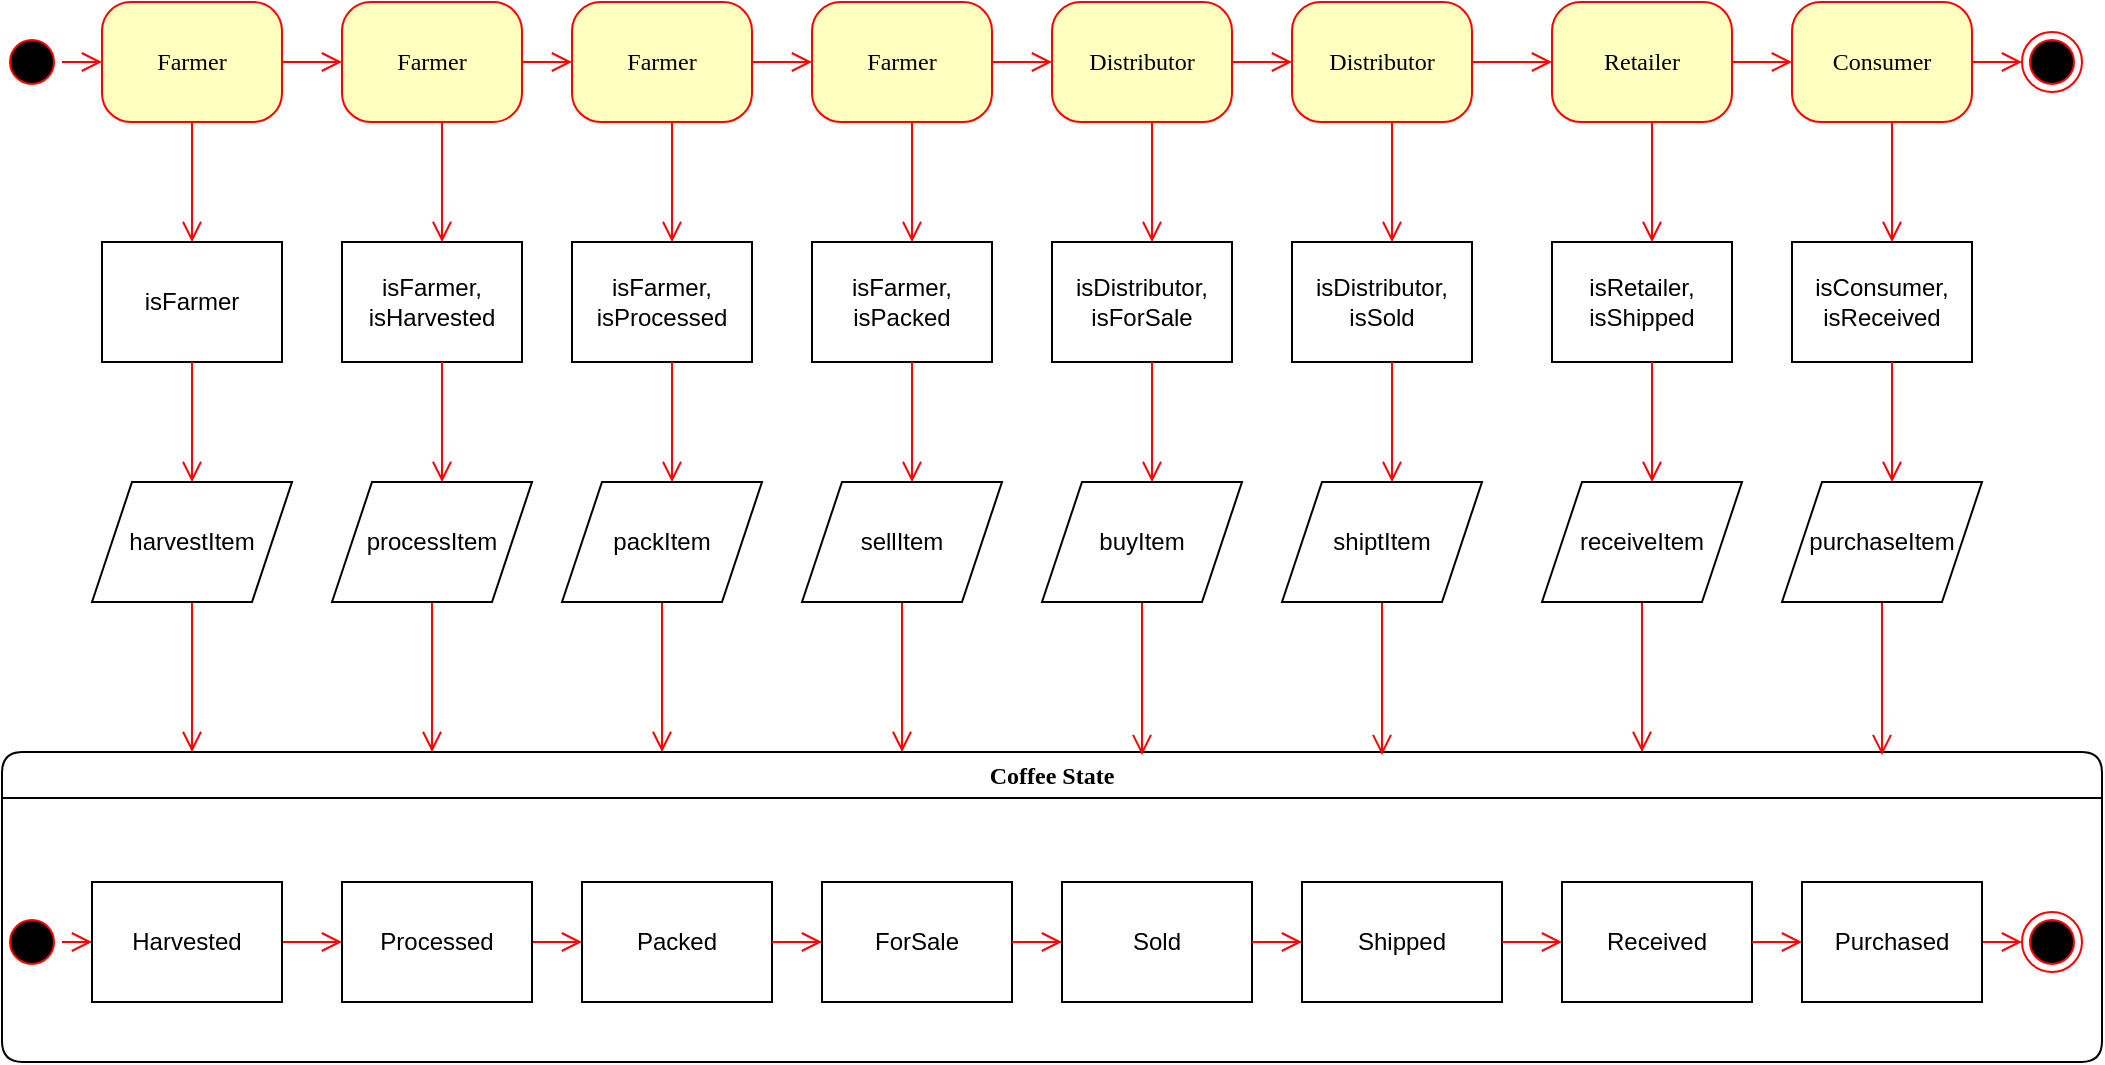 <mxfile version="18.1.3" type="device"><diagram name="Page-1" id="58cdce13-f638-feb5-8d6f-7d28b1aa9fa0"><mxGraphModel dx="1422" dy="839" grid="1" gridSize="10" guides="1" tooltips="1" connect="1" arrows="1" fold="1" page="1" pageScale="1" pageWidth="1100" pageHeight="850" background="none" math="0" shadow="0"><root><mxCell id="0"/><mxCell id="1" parent="0"/><mxCell id="382b91b5511bd0f7-1" value="" style="ellipse;html=1;shape=startState;fillColor=#000000;strokeColor=#ff0000;rounded=1;shadow=0;comic=0;labelBackgroundColor=none;fontFamily=Verdana;fontSize=12;fontColor=#000000;align=center;direction=south;" parent="1" vertex="1"><mxGeometry x="30" y="135" width="30" height="30" as="geometry"/></mxCell><mxCell id="382b91b5511bd0f7-6" value="Farmer" style="rounded=1;whiteSpace=wrap;html=1;arcSize=24;fillColor=#ffffc0;strokeColor=#ff0000;shadow=0;comic=0;labelBackgroundColor=none;fontFamily=Verdana;fontSize=12;fontColor=#000000;align=center;" parent="1" vertex="1"><mxGeometry x="80" y="120" width="90" height="60" as="geometry"/></mxCell><mxCell id="3cde6dad864a17aa-4" style="edgeStyle=orthogonalEdgeStyle;html=1;exitX=1;exitY=0.5;entryX=0;entryY=0.5;labelBackgroundColor=none;endArrow=open;endSize=8;strokeColor=#ff0000;fontFamily=Verdana;fontSize=12;align=left;entryDx=0;entryDy=0;exitDx=0;exitDy=0;" parent="1" source="zVZKpQzYGO2M6vfpIB50-75" target="F55QD8mm6yHHRJqeiIwe-1" edge="1"><mxGeometry relative="1" as="geometry"><Array as="points"/><mxPoint x="990" y="150" as="sourcePoint"/></mxGeometry></mxCell><mxCell id="2a3bc250acf0617d-7" value="Coffee State" style="swimlane;whiteSpace=wrap;html=1;rounded=1;shadow=0;comic=0;labelBackgroundColor=none;strokeWidth=1;fontFamily=Verdana;fontSize=12;align=center;" parent="1" vertex="1"><mxGeometry x="30" y="495" width="1050" height="155" as="geometry"/></mxCell><mxCell id="3cde6dad864a17aa-10" style="edgeStyle=elbowEdgeStyle;html=1;labelBackgroundColor=none;endArrow=open;endSize=8;strokeColor=#ff0000;fontFamily=Verdana;fontSize=12;align=left;entryX=0;entryY=0.5;entryDx=0;entryDy=0;exitX=1;exitY=0.5;exitDx=0;exitDy=0;" parent="2a3bc250acf0617d-7" source="F55QD8mm6yHHRJqeiIwe-2" target="F55QD8mm6yHHRJqeiIwe-3" edge="1"><mxGeometry relative="1" as="geometry"><mxPoint x="335" y="95" as="sourcePoint"/><mxPoint x="375" y="95" as="targetPoint"/></mxGeometry></mxCell><mxCell id="24f968d109e7d6b4-3" value="" style="ellipse;html=1;shape=endState;fillColor=#000000;strokeColor=#ff0000;rounded=1;shadow=0;comic=0;labelBackgroundColor=none;fontFamily=Verdana;fontSize=12;fontColor=#000000;align=center;" parent="2a3bc250acf0617d-7" vertex="1"><mxGeometry x="1010" y="80" width="30" height="30" as="geometry"/></mxCell><mxCell id="3cde6dad864a17aa-9" style="edgeStyle=elbowEdgeStyle;html=1;labelBackgroundColor=none;endArrow=open;endSize=8;strokeColor=#ff0000;fontFamily=Verdana;fontSize=12;align=left;entryX=0;entryY=0.5;entryDx=0;entryDy=0;" parent="2a3bc250acf0617d-7" source="2a3bc250acf0617d-3" target="F55QD8mm6yHHRJqeiIwe-2" edge="1"><mxGeometry relative="1" as="geometry"><mxPoint x="165" y="95" as="targetPoint"/></mxGeometry></mxCell><mxCell id="2a3bc250acf0617d-3" value="" style="ellipse;html=1;shape=startState;fillColor=#000000;strokeColor=#ff0000;rounded=1;shadow=0;comic=0;labelBackgroundColor=none;fontFamily=Verdana;fontSize=12;fontColor=#000000;align=center;direction=south;" parent="2a3bc250acf0617d-7" vertex="1"><mxGeometry y="80" width="30" height="30" as="geometry"/></mxCell><mxCell id="3cde6dad864a17aa-11" style="edgeStyle=elbowEdgeStyle;html=1;labelBackgroundColor=none;endArrow=open;endSize=8;strokeColor=#ff0000;fontFamily=Verdana;fontSize=12;align=left;exitX=1;exitY=0.5;exitDx=0;exitDy=0;entryX=0;entryY=0.5;entryDx=0;entryDy=0;" parent="2a3bc250acf0617d-7" source="F55QD8mm6yHHRJqeiIwe-3" target="F55QD8mm6yHHRJqeiIwe-4" edge="1"><mxGeometry relative="1" as="geometry"><mxPoint x="520" y="95" as="sourcePoint"/><mxPoint x="585" y="95" as="targetPoint"/></mxGeometry></mxCell><mxCell id="3cde6dad864a17aa-12" style="edgeStyle=elbowEdgeStyle;html=1;labelBackgroundColor=none;endArrow=open;endSize=8;strokeColor=#ff0000;fontFamily=Verdana;fontSize=12;align=left;exitX=1;exitY=0.5;exitDx=0;exitDy=0;" parent="2a3bc250acf0617d-7" source="zVZKpQzYGO2M6vfpIB50-3" target="24f968d109e7d6b4-3" edge="1"><mxGeometry relative="1" as="geometry"><mxPoint x="705" y="95" as="sourcePoint"/></mxGeometry></mxCell><mxCell id="F55QD8mm6yHHRJqeiIwe-2" value="Harvested" style="rounded=0;whiteSpace=wrap;html=1;" parent="2a3bc250acf0617d-7" vertex="1"><mxGeometry x="45" y="65" width="95" height="60" as="geometry"/></mxCell><mxCell id="F55QD8mm6yHHRJqeiIwe-3" value="Processed" style="rounded=0;whiteSpace=wrap;html=1;" parent="2a3bc250acf0617d-7" vertex="1"><mxGeometry x="170" y="65" width="95" height="60" as="geometry"/></mxCell><mxCell id="F55QD8mm6yHHRJqeiIwe-4" value="Packed" style="rounded=0;whiteSpace=wrap;html=1;" parent="2a3bc250acf0617d-7" vertex="1"><mxGeometry x="290" y="65" width="95" height="60" as="geometry"/></mxCell><mxCell id="zVZKpQzYGO2M6vfpIB50-1" value="ForSale" style="rounded=0;whiteSpace=wrap;html=1;" parent="2a3bc250acf0617d-7" vertex="1"><mxGeometry x="410" y="65" width="95" height="60" as="geometry"/></mxCell><mxCell id="zVZKpQzYGO2M6vfpIB50-3" value="Purchased" style="rounded=0;whiteSpace=wrap;html=1;" parent="2a3bc250acf0617d-7" vertex="1"><mxGeometry x="900" y="65" width="90" height="60" as="geometry"/></mxCell><mxCell id="zVZKpQzYGO2M6vfpIB50-4" value="Sold" style="rounded=0;whiteSpace=wrap;html=1;" parent="2a3bc250acf0617d-7" vertex="1"><mxGeometry x="530" y="65" width="95" height="60" as="geometry"/></mxCell><mxCell id="zVZKpQzYGO2M6vfpIB50-6" style="edgeStyle=elbowEdgeStyle;html=1;labelBackgroundColor=none;endArrow=open;endSize=8;strokeColor=#ff0000;fontFamily=Verdana;fontSize=12;align=left;exitX=1;exitY=0.5;exitDx=0;exitDy=0;entryX=0;entryY=0.5;entryDx=0;entryDy=0;" parent="2a3bc250acf0617d-7" source="F55QD8mm6yHHRJqeiIwe-4" target="zVZKpQzYGO2M6vfpIB50-1" edge="1"><mxGeometry relative="1" as="geometry"><mxPoint x="315" y="105" as="sourcePoint"/><mxPoint x="335" y="105" as="targetPoint"/><Array as="points"/></mxGeometry></mxCell><mxCell id="zVZKpQzYGO2M6vfpIB50-7" style="edgeStyle=elbowEdgeStyle;html=1;labelBackgroundColor=none;endArrow=open;endSize=8;strokeColor=#ff0000;fontFamily=Verdana;fontSize=12;align=left;entryX=0;entryY=0.5;entryDx=0;entryDy=0;exitX=1;exitY=0.5;exitDx=0;exitDy=0;" parent="2a3bc250acf0617d-7" source="zVZKpQzYGO2M6vfpIB50-1" target="zVZKpQzYGO2M6vfpIB50-4" edge="1"><mxGeometry relative="1" as="geometry"><mxPoint x="650" y="95" as="sourcePoint"/><mxPoint x="540" y="105" as="targetPoint"/><Array as="points"/></mxGeometry></mxCell><mxCell id="zVZKpQzYGO2M6vfpIB50-8" value="Received" style="rounded=0;whiteSpace=wrap;html=1;" parent="2a3bc250acf0617d-7" vertex="1"><mxGeometry x="780" y="65" width="95" height="60" as="geometry"/></mxCell><mxCell id="zVZKpQzYGO2M6vfpIB50-9" value="Shipped" style="rounded=0;whiteSpace=wrap;html=1;" parent="2a3bc250acf0617d-7" vertex="1"><mxGeometry x="650" y="65" width="100" height="60" as="geometry"/></mxCell><mxCell id="zVZKpQzYGO2M6vfpIB50-10" style="edgeStyle=elbowEdgeStyle;html=1;labelBackgroundColor=none;endArrow=open;endSize=8;strokeColor=#ff0000;fontFamily=Verdana;fontSize=12;align=left;entryX=0;entryY=0.5;entryDx=0;entryDy=0;exitX=1;exitY=0.5;exitDx=0;exitDy=0;" parent="2a3bc250acf0617d-7" source="zVZKpQzYGO2M6vfpIB50-8" target="zVZKpQzYGO2M6vfpIB50-3" edge="1"><mxGeometry relative="1" as="geometry"><mxPoint x="570" y="105" as="sourcePoint"/><mxPoint x="615" y="105" as="targetPoint"/><Array as="points"/></mxGeometry></mxCell><mxCell id="zVZKpQzYGO2M6vfpIB50-14" style="edgeStyle=elbowEdgeStyle;html=1;labelBackgroundColor=none;endArrow=open;endSize=8;strokeColor=#ff0000;fontFamily=Verdana;fontSize=12;align=left;entryX=0;entryY=0.5;entryDx=0;entryDy=0;exitX=1;exitY=0.5;exitDx=0;exitDy=0;" parent="2a3bc250acf0617d-7" source="zVZKpQzYGO2M6vfpIB50-9" target="zVZKpQzYGO2M6vfpIB50-8" edge="1"><mxGeometry relative="1" as="geometry"><mxPoint x="525" y="115" as="sourcePoint"/><mxPoint x="550" y="115" as="targetPoint"/><Array as="points"/></mxGeometry></mxCell><mxCell id="zVZKpQzYGO2M6vfpIB50-13" style="edgeStyle=elbowEdgeStyle;html=1;labelBackgroundColor=none;endArrow=open;endSize=8;strokeColor=#ff0000;fontFamily=Verdana;fontSize=12;align=left;entryX=0;entryY=0.5;entryDx=0;entryDy=0;exitX=1;exitY=0.5;exitDx=0;exitDy=0;" parent="2a3bc250acf0617d-7" source="zVZKpQzYGO2M6vfpIB50-4" target="zVZKpQzYGO2M6vfpIB50-9" edge="1"><mxGeometry relative="1" as="geometry"><mxPoint x="610" y="165" as="sourcePoint"/><mxPoint x="540" y="105" as="targetPoint"/><Array as="points"/></mxGeometry></mxCell><mxCell id="2a3bc250acf0617d-9" style="edgeStyle=orthogonalEdgeStyle;html=1;labelBackgroundColor=none;endArrow=open;endSize=8;strokeColor=#ff0000;fontFamily=Verdana;fontSize=12;align=left;" parent="1" source="382b91b5511bd0f7-1" target="382b91b5511bd0f7-6" edge="1"><mxGeometry relative="1" as="geometry"/></mxCell><mxCell id="3cde6dad864a17aa-8" style="edgeStyle=elbowEdgeStyle;html=1;labelBackgroundColor=none;endArrow=open;endSize=8;strokeColor=#ff0000;fontFamily=Verdana;fontSize=12;align=left;exitX=0.5;exitY=1;exitDx=0;exitDy=0;" parent="1" source="F55QD8mm6yHHRJqeiIwe-20" target="2a3bc250acf0617d-7" edge="1"><mxGeometry relative="1" as="geometry"><mxPoint x="270" y="410" as="sourcePoint"/><mxPoint x="350" y="390" as="targetPoint"/><Array as="points"><mxPoint x="125" y="440"/><mxPoint x="140" y="450"/><mxPoint x="300" y="460"/><mxPoint x="310" y="460"/><mxPoint x="290" y="450"/></Array></mxGeometry></mxCell><mxCell id="F55QD8mm6yHHRJqeiIwe-1" value="" style="ellipse;html=1;shape=endState;fillColor=#000000;strokeColor=#ff0000;rounded=1;shadow=0;comic=0;labelBackgroundColor=none;fontFamily=Verdana;fontSize=12;fontColor=#000000;align=center;" parent="1" vertex="1"><mxGeometry x="1040" y="135" width="30" height="30" as="geometry"/></mxCell><mxCell id="F55QD8mm6yHHRJqeiIwe-19" value="isFarmer" style="rounded=0;whiteSpace=wrap;html=1;" parent="1" vertex="1"><mxGeometry x="80" y="240" width="90" height="60" as="geometry"/></mxCell><mxCell id="F55QD8mm6yHHRJqeiIwe-20" value="harvestItem" style="shape=parallelogram;perimeter=parallelogramPerimeter;whiteSpace=wrap;html=1;fixedSize=1;" parent="1" vertex="1"><mxGeometry x="75" y="360" width="100" height="60" as="geometry"/></mxCell><mxCell id="F55QD8mm6yHHRJqeiIwe-22" style="edgeStyle=elbowEdgeStyle;html=1;labelBackgroundColor=none;endArrow=open;endSize=8;strokeColor=#ff0000;fontFamily=Verdana;fontSize=12;align=left;exitX=0.5;exitY=1;exitDx=0;exitDy=0;entryX=0.5;entryY=0;entryDx=0;entryDy=0;" parent="1" source="F55QD8mm6yHHRJqeiIwe-19" target="F55QD8mm6yHHRJqeiIwe-20" edge="1"><mxGeometry relative="1" as="geometry"><mxPoint x="390" y="270" as="sourcePoint"/><mxPoint x="150" y="350" as="targetPoint"/><Array as="points"/></mxGeometry></mxCell><mxCell id="F55QD8mm6yHHRJqeiIwe-23" style="edgeStyle=elbowEdgeStyle;html=1;labelBackgroundColor=none;endArrow=open;endSize=8;strokeColor=#ff0000;fontFamily=Verdana;fontSize=12;align=left;exitX=0.5;exitY=1;exitDx=0;exitDy=0;entryX=0.5;entryY=0;entryDx=0;entryDy=0;" parent="1" source="382b91b5511bd0f7-6" target="F55QD8mm6yHHRJqeiIwe-19" edge="1"><mxGeometry relative="1" as="geometry"><mxPoint x="299.5" y="180" as="sourcePoint"/><mxPoint x="299.5" y="230" as="targetPoint"/><Array as="points"/></mxGeometry></mxCell><mxCell id="zVZKpQzYGO2M6vfpIB50-21" value="Farmer" style="rounded=1;whiteSpace=wrap;html=1;arcSize=24;fillColor=#ffffc0;strokeColor=#ff0000;shadow=0;comic=0;labelBackgroundColor=none;fontFamily=Verdana;fontSize=12;fontColor=#000000;align=center;" parent="1" vertex="1"><mxGeometry x="200" y="120" width="90" height="60" as="geometry"/></mxCell><mxCell id="zVZKpQzYGO2M6vfpIB50-22" style="edgeStyle=elbowEdgeStyle;html=1;labelBackgroundColor=none;endArrow=open;endSize=8;strokeColor=#ff0000;fontFamily=Verdana;fontSize=12;align=left;exitX=0.5;exitY=1;exitDx=0;exitDy=0;" parent="1" source="zVZKpQzYGO2M6vfpIB50-24" target="2a3bc250acf0617d-7" edge="1"><mxGeometry relative="1" as="geometry"><mxPoint x="230" y="430" as="sourcePoint"/><mxPoint x="260" y="470" as="targetPoint"/><Array as="points"><mxPoint x="245" y="450"/><mxPoint x="270" y="450"/><mxPoint x="240" y="460"/><mxPoint x="240" y="460"/><mxPoint x="250" y="450"/><mxPoint x="270" y="460"/><mxPoint x="280" y="460"/><mxPoint x="260" y="450"/></Array></mxGeometry></mxCell><mxCell id="zVZKpQzYGO2M6vfpIB50-23" value="isFarmer,&lt;br&gt;isHarvested" style="rounded=0;whiteSpace=wrap;html=1;" parent="1" vertex="1"><mxGeometry x="200" y="240" width="90" height="60" as="geometry"/></mxCell><mxCell id="zVZKpQzYGO2M6vfpIB50-24" value="processItem" style="shape=parallelogram;perimeter=parallelogramPerimeter;whiteSpace=wrap;html=1;fixedSize=1;" parent="1" vertex="1"><mxGeometry x="195" y="360" width="100" height="60" as="geometry"/></mxCell><mxCell id="zVZKpQzYGO2M6vfpIB50-25" style="edgeStyle=elbowEdgeStyle;html=1;labelBackgroundColor=none;endArrow=open;endSize=8;strokeColor=#ff0000;fontFamily=Verdana;fontSize=12;align=left;" parent="1" source="zVZKpQzYGO2M6vfpIB50-23" edge="1"><mxGeometry relative="1" as="geometry"><mxPoint x="260" y="320" as="sourcePoint"/><mxPoint x="250" y="360" as="targetPoint"/><Array as="points"><mxPoint x="250" y="330"/></Array></mxGeometry></mxCell><mxCell id="zVZKpQzYGO2M6vfpIB50-26" style="edgeStyle=elbowEdgeStyle;html=1;labelBackgroundColor=none;endArrow=open;endSize=8;strokeColor=#ff0000;fontFamily=Verdana;fontSize=12;align=left;" parent="1" edge="1"><mxGeometry relative="1" as="geometry"><mxPoint x="250" y="180" as="sourcePoint"/><mxPoint x="250" y="240" as="targetPoint"/><Array as="points"><mxPoint x="250" y="210"/></Array></mxGeometry></mxCell><mxCell id="zVZKpQzYGO2M6vfpIB50-33" value="Farmer" style="rounded=1;whiteSpace=wrap;html=1;arcSize=24;fillColor=#ffffc0;strokeColor=#ff0000;shadow=0;comic=0;labelBackgroundColor=none;fontFamily=Verdana;fontSize=12;fontColor=#000000;align=center;" parent="1" vertex="1"><mxGeometry x="315" y="120" width="90" height="60" as="geometry"/></mxCell><mxCell id="zVZKpQzYGO2M6vfpIB50-34" style="edgeStyle=elbowEdgeStyle;html=1;labelBackgroundColor=none;endArrow=open;endSize=8;strokeColor=#ff0000;fontFamily=Verdana;fontSize=12;align=left;exitX=0.5;exitY=1;exitDx=0;exitDy=0;entryX=0.315;entryY=0;entryDx=0;entryDy=0;entryPerimeter=0;" parent="1" source="zVZKpQzYGO2M6vfpIB50-36" target="2a3bc250acf0617d-7" edge="1"><mxGeometry relative="1" as="geometry"><mxPoint x="345" y="430" as="sourcePoint"/><mxPoint x="360" y="480" as="targetPoint"/><Array as="points"><mxPoint x="360" y="460"/><mxPoint x="385" y="460"/><mxPoint x="395" y="460"/><mxPoint x="375" y="450"/></Array></mxGeometry></mxCell><mxCell id="zVZKpQzYGO2M6vfpIB50-35" value="isFarmer,&lt;br&gt;isProcessed" style="rounded=0;whiteSpace=wrap;html=1;" parent="1" vertex="1"><mxGeometry x="315" y="240" width="90" height="60" as="geometry"/></mxCell><mxCell id="zVZKpQzYGO2M6vfpIB50-36" value="packItem" style="shape=parallelogram;perimeter=parallelogramPerimeter;whiteSpace=wrap;html=1;fixedSize=1;" parent="1" vertex="1"><mxGeometry x="310" y="360" width="100" height="60" as="geometry"/></mxCell><mxCell id="zVZKpQzYGO2M6vfpIB50-37" style="edgeStyle=elbowEdgeStyle;html=1;labelBackgroundColor=none;endArrow=open;endSize=8;strokeColor=#ff0000;fontFamily=Verdana;fontSize=12;align=left;" parent="1" source="zVZKpQzYGO2M6vfpIB50-35" edge="1"><mxGeometry relative="1" as="geometry"><mxPoint x="375" y="320" as="sourcePoint"/><mxPoint x="365" y="360" as="targetPoint"/><Array as="points"><mxPoint x="365" y="330"/></Array></mxGeometry></mxCell><mxCell id="zVZKpQzYGO2M6vfpIB50-38" style="edgeStyle=elbowEdgeStyle;html=1;labelBackgroundColor=none;endArrow=open;endSize=8;strokeColor=#ff0000;fontFamily=Verdana;fontSize=12;align=left;" parent="1" edge="1"><mxGeometry relative="1" as="geometry"><mxPoint x="365" y="180" as="sourcePoint"/><mxPoint x="365" y="240" as="targetPoint"/><Array as="points"><mxPoint x="365" y="210"/></Array></mxGeometry></mxCell><mxCell id="zVZKpQzYGO2M6vfpIB50-51" value="Farmer" style="rounded=1;whiteSpace=wrap;html=1;arcSize=24;fillColor=#ffffc0;strokeColor=#ff0000;shadow=0;comic=0;labelBackgroundColor=none;fontFamily=Verdana;fontSize=12;fontColor=#000000;align=center;" parent="1" vertex="1"><mxGeometry x="435" y="120" width="90" height="60" as="geometry"/></mxCell><mxCell id="zVZKpQzYGO2M6vfpIB50-52" style="edgeStyle=elbowEdgeStyle;html=1;labelBackgroundColor=none;endArrow=open;endSize=8;strokeColor=#ff0000;fontFamily=Verdana;fontSize=12;align=left;exitX=0.5;exitY=1;exitDx=0;exitDy=0;" parent="1" source="zVZKpQzYGO2M6vfpIB50-54" edge="1"><mxGeometry relative="1" as="geometry"><mxPoint x="465" y="430" as="sourcePoint"/><mxPoint x="480" y="495" as="targetPoint"/><Array as="points"><mxPoint x="480" y="460"/><mxPoint x="485" y="450"/><mxPoint x="505" y="460"/><mxPoint x="515" y="460"/><mxPoint x="495" y="450"/></Array></mxGeometry></mxCell><mxCell id="zVZKpQzYGO2M6vfpIB50-53" value="isFarmer,&lt;br&gt;isPacked" style="rounded=0;whiteSpace=wrap;html=1;" parent="1" vertex="1"><mxGeometry x="435" y="240" width="90" height="60" as="geometry"/></mxCell><mxCell id="zVZKpQzYGO2M6vfpIB50-54" value="sellItem" style="shape=parallelogram;perimeter=parallelogramPerimeter;whiteSpace=wrap;html=1;fixedSize=1;" parent="1" vertex="1"><mxGeometry x="430" y="360" width="100" height="60" as="geometry"/></mxCell><mxCell id="zVZKpQzYGO2M6vfpIB50-55" style="edgeStyle=elbowEdgeStyle;html=1;labelBackgroundColor=none;endArrow=open;endSize=8;strokeColor=#ff0000;fontFamily=Verdana;fontSize=12;align=left;" parent="1" source="zVZKpQzYGO2M6vfpIB50-53" edge="1"><mxGeometry relative="1" as="geometry"><mxPoint x="495" y="320" as="sourcePoint"/><mxPoint x="485" y="360" as="targetPoint"/><Array as="points"><mxPoint x="485" y="330"/></Array></mxGeometry></mxCell><mxCell id="zVZKpQzYGO2M6vfpIB50-56" style="edgeStyle=elbowEdgeStyle;html=1;labelBackgroundColor=none;endArrow=open;endSize=8;strokeColor=#ff0000;fontFamily=Verdana;fontSize=12;align=left;" parent="1" edge="1"><mxGeometry relative="1" as="geometry"><mxPoint x="485" y="180" as="sourcePoint"/><mxPoint x="485" y="240" as="targetPoint"/><Array as="points"><mxPoint x="485" y="210"/></Array></mxGeometry></mxCell><mxCell id="zVZKpQzYGO2M6vfpIB50-57" value="Distributor" style="rounded=1;whiteSpace=wrap;html=1;arcSize=24;fillColor=#ffffc0;strokeColor=#ff0000;shadow=0;comic=0;labelBackgroundColor=none;fontFamily=Verdana;fontSize=12;fontColor=#000000;align=center;" parent="1" vertex="1"><mxGeometry x="555" y="120" width="90" height="60" as="geometry"/></mxCell><mxCell id="zVZKpQzYGO2M6vfpIB50-58" style="edgeStyle=elbowEdgeStyle;html=1;labelBackgroundColor=none;endArrow=open;endSize=8;strokeColor=#ff0000;fontFamily=Verdana;fontSize=12;align=left;exitX=0.5;exitY=1;exitDx=0;exitDy=0;entryX=0.542;entryY=0.01;entryDx=0;entryDy=0;entryPerimeter=0;" parent="1" source="zVZKpQzYGO2M6vfpIB50-60" target="2a3bc250acf0617d-7" edge="1"><mxGeometry relative="1" as="geometry"><mxPoint x="585" y="430" as="sourcePoint"/><mxPoint x="605" y="470" as="targetPoint"/><Array as="points"><mxPoint x="600" y="460"/><mxPoint x="605" y="450"/><mxPoint x="625" y="460"/><mxPoint x="635" y="460"/><mxPoint x="615" y="450"/></Array></mxGeometry></mxCell><mxCell id="zVZKpQzYGO2M6vfpIB50-59" value="isDistributor,&lt;br&gt;isForSale" style="rounded=0;whiteSpace=wrap;html=1;" parent="1" vertex="1"><mxGeometry x="555" y="240" width="90" height="60" as="geometry"/></mxCell><mxCell id="zVZKpQzYGO2M6vfpIB50-60" value="buyItem" style="shape=parallelogram;perimeter=parallelogramPerimeter;whiteSpace=wrap;html=1;fixedSize=1;" parent="1" vertex="1"><mxGeometry x="550" y="360" width="100" height="60" as="geometry"/></mxCell><mxCell id="zVZKpQzYGO2M6vfpIB50-61" style="edgeStyle=elbowEdgeStyle;html=1;labelBackgroundColor=none;endArrow=open;endSize=8;strokeColor=#ff0000;fontFamily=Verdana;fontSize=12;align=left;" parent="1" source="zVZKpQzYGO2M6vfpIB50-59" edge="1"><mxGeometry relative="1" as="geometry"><mxPoint x="615" y="320" as="sourcePoint"/><mxPoint x="605" y="360" as="targetPoint"/><Array as="points"><mxPoint x="605" y="330"/></Array></mxGeometry></mxCell><mxCell id="zVZKpQzYGO2M6vfpIB50-62" style="edgeStyle=elbowEdgeStyle;html=1;labelBackgroundColor=none;endArrow=open;endSize=8;strokeColor=#ff0000;fontFamily=Verdana;fontSize=12;align=left;" parent="1" edge="1"><mxGeometry relative="1" as="geometry"><mxPoint x="605" y="180" as="sourcePoint"/><mxPoint x="605" y="240" as="targetPoint"/><Array as="points"><mxPoint x="605" y="210"/></Array></mxGeometry></mxCell><mxCell id="zVZKpQzYGO2M6vfpIB50-63" value="Distributor" style="rounded=1;whiteSpace=wrap;html=1;arcSize=24;fillColor=#ffffc0;strokeColor=#ff0000;shadow=0;comic=0;labelBackgroundColor=none;fontFamily=Verdana;fontSize=12;fontColor=#000000;align=center;" parent="1" vertex="1"><mxGeometry x="675" y="120" width="90" height="60" as="geometry"/></mxCell><mxCell id="zVZKpQzYGO2M6vfpIB50-64" style="edgeStyle=elbowEdgeStyle;html=1;labelBackgroundColor=none;endArrow=open;endSize=8;strokeColor=#ff0000;fontFamily=Verdana;fontSize=12;align=left;exitX=0.5;exitY=1;exitDx=0;exitDy=0;entryX=0.657;entryY=0.01;entryDx=0;entryDy=0;entryPerimeter=0;" parent="1" source="zVZKpQzYGO2M6vfpIB50-66" target="2a3bc250acf0617d-7" edge="1"><mxGeometry relative="1" as="geometry"><mxPoint x="705" y="430" as="sourcePoint"/><mxPoint x="720" y="490" as="targetPoint"/><Array as="points"><mxPoint x="720" y="450"/><mxPoint x="725" y="450"/><mxPoint x="745" y="460"/><mxPoint x="755" y="460"/><mxPoint x="735" y="450"/></Array></mxGeometry></mxCell><mxCell id="zVZKpQzYGO2M6vfpIB50-65" value="isDistributor,&lt;br&gt;isSold" style="rounded=0;whiteSpace=wrap;html=1;" parent="1" vertex="1"><mxGeometry x="675" y="240" width="90" height="60" as="geometry"/></mxCell><mxCell id="zVZKpQzYGO2M6vfpIB50-66" value="shiptItem" style="shape=parallelogram;perimeter=parallelogramPerimeter;whiteSpace=wrap;html=1;fixedSize=1;" parent="1" vertex="1"><mxGeometry x="670" y="360" width="100" height="60" as="geometry"/></mxCell><mxCell id="zVZKpQzYGO2M6vfpIB50-67" style="edgeStyle=elbowEdgeStyle;html=1;labelBackgroundColor=none;endArrow=open;endSize=8;strokeColor=#ff0000;fontFamily=Verdana;fontSize=12;align=left;" parent="1" source="zVZKpQzYGO2M6vfpIB50-65" edge="1"><mxGeometry relative="1" as="geometry"><mxPoint x="735" y="320" as="sourcePoint"/><mxPoint x="725" y="360" as="targetPoint"/><Array as="points"><mxPoint x="725" y="330"/></Array></mxGeometry></mxCell><mxCell id="zVZKpQzYGO2M6vfpIB50-68" style="edgeStyle=elbowEdgeStyle;html=1;labelBackgroundColor=none;endArrow=open;endSize=8;strokeColor=#ff0000;fontFamily=Verdana;fontSize=12;align=left;" parent="1" edge="1"><mxGeometry relative="1" as="geometry"><mxPoint x="725" y="180" as="sourcePoint"/><mxPoint x="725" y="240" as="targetPoint"/><Array as="points"><mxPoint x="725" y="210"/></Array></mxGeometry></mxCell><mxCell id="zVZKpQzYGO2M6vfpIB50-69" value="Retailer" style="rounded=1;whiteSpace=wrap;html=1;arcSize=24;fillColor=#ffffc0;strokeColor=#ff0000;shadow=0;comic=0;labelBackgroundColor=none;fontFamily=Verdana;fontSize=12;fontColor=#000000;align=center;" parent="1" vertex="1"><mxGeometry x="805" y="120" width="90" height="60" as="geometry"/></mxCell><mxCell id="zVZKpQzYGO2M6vfpIB50-70" style="edgeStyle=elbowEdgeStyle;html=1;labelBackgroundColor=none;endArrow=open;endSize=8;strokeColor=#ff0000;fontFamily=Verdana;fontSize=12;align=left;exitX=0.5;exitY=1;exitDx=0;exitDy=0;" parent="1" source="zVZKpQzYGO2M6vfpIB50-72" target="2a3bc250acf0617d-7" edge="1"><mxGeometry relative="1" as="geometry"><mxPoint x="835" y="430" as="sourcePoint"/><mxPoint x="850" y="480" as="targetPoint"/><Array as="points"><mxPoint x="850" y="470"/><mxPoint x="855" y="450"/><mxPoint x="875" y="460"/><mxPoint x="885" y="460"/><mxPoint x="865" y="450"/></Array></mxGeometry></mxCell><mxCell id="zVZKpQzYGO2M6vfpIB50-71" value="isRetailer,&lt;br&gt;isShipped" style="rounded=0;whiteSpace=wrap;html=1;" parent="1" vertex="1"><mxGeometry x="805" y="240" width="90" height="60" as="geometry"/></mxCell><mxCell id="zVZKpQzYGO2M6vfpIB50-72" value="receiveItem" style="shape=parallelogram;perimeter=parallelogramPerimeter;whiteSpace=wrap;html=1;fixedSize=1;" parent="1" vertex="1"><mxGeometry x="800" y="360" width="100" height="60" as="geometry"/></mxCell><mxCell id="zVZKpQzYGO2M6vfpIB50-73" style="edgeStyle=elbowEdgeStyle;html=1;labelBackgroundColor=none;endArrow=open;endSize=8;strokeColor=#ff0000;fontFamily=Verdana;fontSize=12;align=left;" parent="1" source="zVZKpQzYGO2M6vfpIB50-71" edge="1"><mxGeometry relative="1" as="geometry"><mxPoint x="865" y="320" as="sourcePoint"/><mxPoint x="855" y="360" as="targetPoint"/><Array as="points"><mxPoint x="855" y="330"/></Array></mxGeometry></mxCell><mxCell id="zVZKpQzYGO2M6vfpIB50-74" style="edgeStyle=elbowEdgeStyle;html=1;labelBackgroundColor=none;endArrow=open;endSize=8;strokeColor=#ff0000;fontFamily=Verdana;fontSize=12;align=left;" parent="1" edge="1"><mxGeometry relative="1" as="geometry"><mxPoint x="855" y="180" as="sourcePoint"/><mxPoint x="855" y="240" as="targetPoint"/><Array as="points"><mxPoint x="855" y="210"/></Array></mxGeometry></mxCell><mxCell id="zVZKpQzYGO2M6vfpIB50-75" value="Consumer" style="rounded=1;whiteSpace=wrap;html=1;arcSize=24;fillColor=#ffffc0;strokeColor=#ff0000;shadow=0;comic=0;labelBackgroundColor=none;fontFamily=Verdana;fontSize=12;fontColor=#000000;align=center;" parent="1" vertex="1"><mxGeometry x="925" y="120" width="90" height="60" as="geometry"/></mxCell><mxCell id="zVZKpQzYGO2M6vfpIB50-76" style="edgeStyle=elbowEdgeStyle;html=1;labelBackgroundColor=none;endArrow=open;endSize=8;strokeColor=#ff0000;fontFamily=Verdana;fontSize=12;align=left;exitX=0.5;exitY=1;exitDx=0;exitDy=0;entryX=0.895;entryY=0.01;entryDx=0;entryDy=0;entryPerimeter=0;" parent="1" source="zVZKpQzYGO2M6vfpIB50-78" target="2a3bc250acf0617d-7" edge="1"><mxGeometry relative="1" as="geometry"><mxPoint x="955" y="430" as="sourcePoint"/><mxPoint x="970" y="490" as="targetPoint"/><Array as="points"><mxPoint x="970" y="460"/><mxPoint x="975" y="450"/><mxPoint x="995" y="460"/><mxPoint x="1005" y="460"/><mxPoint x="985" y="450"/></Array></mxGeometry></mxCell><mxCell id="zVZKpQzYGO2M6vfpIB50-77" value="isConsumer,&lt;br&gt;isReceived" style="rounded=0;whiteSpace=wrap;html=1;" parent="1" vertex="1"><mxGeometry x="925" y="240" width="90" height="60" as="geometry"/></mxCell><mxCell id="zVZKpQzYGO2M6vfpIB50-78" value="purchaseItem" style="shape=parallelogram;perimeter=parallelogramPerimeter;whiteSpace=wrap;html=1;fixedSize=1;" parent="1" vertex="1"><mxGeometry x="920" y="360" width="100" height="60" as="geometry"/></mxCell><mxCell id="zVZKpQzYGO2M6vfpIB50-79" style="edgeStyle=elbowEdgeStyle;html=1;labelBackgroundColor=none;endArrow=open;endSize=8;strokeColor=#ff0000;fontFamily=Verdana;fontSize=12;align=left;" parent="1" source="zVZKpQzYGO2M6vfpIB50-77" edge="1"><mxGeometry relative="1" as="geometry"><mxPoint x="985" y="320" as="sourcePoint"/><mxPoint x="975" y="360" as="targetPoint"/><Array as="points"><mxPoint x="975" y="330"/></Array></mxGeometry></mxCell><mxCell id="zVZKpQzYGO2M6vfpIB50-80" style="edgeStyle=elbowEdgeStyle;html=1;labelBackgroundColor=none;endArrow=open;endSize=8;strokeColor=#ff0000;fontFamily=Verdana;fontSize=12;align=left;" parent="1" edge="1"><mxGeometry relative="1" as="geometry"><mxPoint x="975" y="180" as="sourcePoint"/><mxPoint x="975" y="240" as="targetPoint"/><Array as="points"><mxPoint x="975" y="210"/></Array></mxGeometry></mxCell><mxCell id="zVZKpQzYGO2M6vfpIB50-81" style="edgeStyle=orthogonalEdgeStyle;html=1;exitX=1;exitY=0.5;entryX=0;entryY=0.5;labelBackgroundColor=none;endArrow=open;endSize=8;strokeColor=#ff0000;fontFamily=Verdana;fontSize=12;align=left;entryDx=0;entryDy=0;exitDx=0;exitDy=0;" parent="1" source="zVZKpQzYGO2M6vfpIB50-21" target="zVZKpQzYGO2M6vfpIB50-33" edge="1"><mxGeometry relative="1" as="geometry"><Array as="points"><mxPoint x="310" y="150"/><mxPoint x="310" y="150"/></Array><mxPoint x="280" y="70" as="sourcePoint"/><mxPoint x="330" y="70" as="targetPoint"/></mxGeometry></mxCell><mxCell id="zVZKpQzYGO2M6vfpIB50-83" style="edgeStyle=orthogonalEdgeStyle;html=1;exitX=1;exitY=0.5;entryX=0;entryY=0.5;labelBackgroundColor=none;endArrow=open;endSize=8;strokeColor=#ff0000;fontFamily=Verdana;fontSize=12;align=left;entryDx=0;entryDy=0;exitDx=0;exitDy=0;" parent="1" source="382b91b5511bd0f7-6" target="zVZKpQzYGO2M6vfpIB50-21" edge="1"><mxGeometry relative="1" as="geometry"><Array as="points"><mxPoint x="190" y="150"/><mxPoint x="190" y="150"/></Array><mxPoint x="150" y="70" as="sourcePoint"/><mxPoint x="200" y="70" as="targetPoint"/></mxGeometry></mxCell><mxCell id="zVZKpQzYGO2M6vfpIB50-84" style="edgeStyle=orthogonalEdgeStyle;html=1;exitX=1;exitY=0.5;entryX=0;entryY=0.5;labelBackgroundColor=none;endArrow=open;endSize=8;strokeColor=#ff0000;fontFamily=Verdana;fontSize=12;align=left;entryDx=0;entryDy=0;exitDx=0;exitDy=0;" parent="1" source="zVZKpQzYGO2M6vfpIB50-33" target="zVZKpQzYGO2M6vfpIB50-51" edge="1"><mxGeometry relative="1" as="geometry"><Array as="points"><mxPoint x="430" y="150"/><mxPoint x="430" y="150"/></Array><mxPoint x="400" y="70" as="sourcePoint"/><mxPoint x="450" y="70" as="targetPoint"/></mxGeometry></mxCell><mxCell id="zVZKpQzYGO2M6vfpIB50-85" style="edgeStyle=orthogonalEdgeStyle;html=1;exitX=1;exitY=0.5;entryX=0;entryY=0.5;labelBackgroundColor=none;endArrow=open;endSize=8;strokeColor=#ff0000;fontFamily=Verdana;fontSize=12;align=left;entryDx=0;entryDy=0;exitDx=0;exitDy=0;" parent="1" source="zVZKpQzYGO2M6vfpIB50-51" target="zVZKpQzYGO2M6vfpIB50-57" edge="1"><mxGeometry relative="1" as="geometry"><Array as="points"><mxPoint x="540" y="150"/><mxPoint x="540" y="150"/></Array><mxPoint x="520" y="70" as="sourcePoint"/><mxPoint x="570" y="70" as="targetPoint"/></mxGeometry></mxCell><mxCell id="zVZKpQzYGO2M6vfpIB50-86" style="edgeStyle=orthogonalEdgeStyle;html=1;exitX=1;exitY=0.5;entryX=0;entryY=0.5;labelBackgroundColor=none;endArrow=open;endSize=8;strokeColor=#ff0000;fontFamily=Verdana;fontSize=12;align=left;entryDx=0;entryDy=0;exitDx=0;exitDy=0;" parent="1" source="zVZKpQzYGO2M6vfpIB50-69" target="zVZKpQzYGO2M6vfpIB50-75" edge="1"><mxGeometry relative="1" as="geometry"><Array as="points"><mxPoint x="910" y="150"/><mxPoint x="910" y="150"/></Array><mxPoint x="890" y="100" as="sourcePoint"/><mxPoint x="940" y="100" as="targetPoint"/></mxGeometry></mxCell><mxCell id="zVZKpQzYGO2M6vfpIB50-88" style="edgeStyle=orthogonalEdgeStyle;html=1;exitX=1;exitY=0.5;entryX=0;entryY=0.5;labelBackgroundColor=none;endArrow=open;endSize=8;strokeColor=#ff0000;fontFamily=Verdana;fontSize=12;align=left;entryDx=0;entryDy=0;exitDx=0;exitDy=0;" parent="1" source="zVZKpQzYGO2M6vfpIB50-57" target="zVZKpQzYGO2M6vfpIB50-63" edge="1"><mxGeometry relative="1" as="geometry"><Array as="points"><mxPoint x="660" y="150"/><mxPoint x="660" y="150"/></Array><mxPoint x="635" y="80" as="sourcePoint"/><mxPoint x="685" y="80" as="targetPoint"/></mxGeometry></mxCell><mxCell id="zVZKpQzYGO2M6vfpIB50-89" style="edgeStyle=orthogonalEdgeStyle;html=1;exitX=1;exitY=0.5;entryX=0;entryY=0.5;labelBackgroundColor=none;endArrow=open;endSize=8;strokeColor=#ff0000;fontFamily=Verdana;fontSize=12;align=left;entryDx=0;entryDy=0;exitDx=0;exitDy=0;" parent="1" source="zVZKpQzYGO2M6vfpIB50-63" target="zVZKpQzYGO2M6vfpIB50-69" edge="1"><mxGeometry relative="1" as="geometry"><Array as="points"><mxPoint x="790" y="150"/><mxPoint x="790" y="150"/></Array><mxPoint x="755" y="80" as="sourcePoint"/><mxPoint x="805" y="80" as="targetPoint"/></mxGeometry></mxCell></root></mxGraphModel></diagram></mxfile>